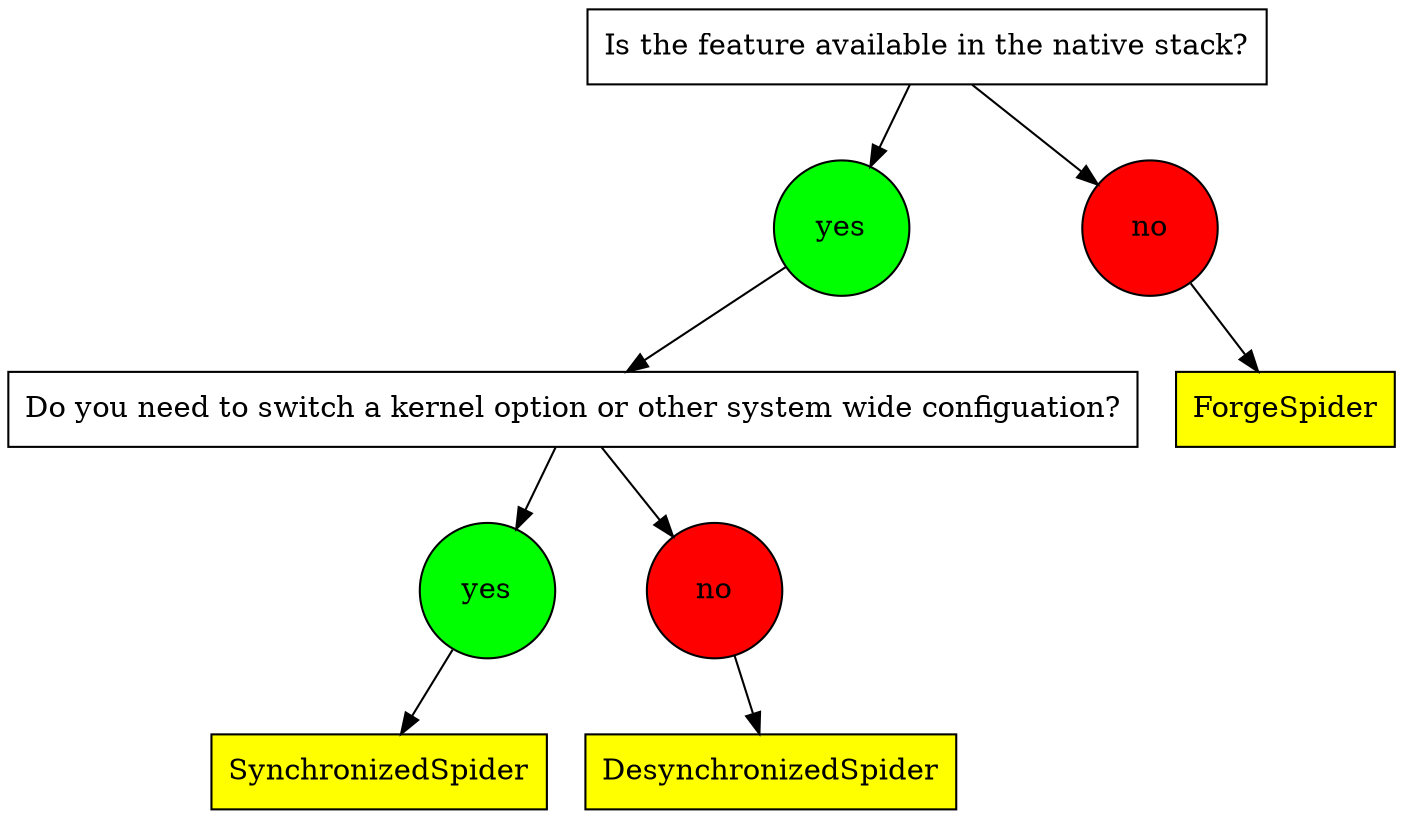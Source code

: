 digraph decide {

node [shape=record;]
nativestack [label="Is the feature available in the native stack?"];
systemwide [label="Do you need to switch a kernel option or other system wide configuation?"];
node [shape=record;fillcolor="yellow"; style="filled"]
sync [label="SynchronizedSpider"];
desync [label="DesynchronizedSpider"];
forge [label="ForgeSpider"];
node [shape=circle, fixedsize=true; width=0.9;label="yes";fillcolor="green";style="filled"];
yes1; yes2;
node [label="no";fillcolor="red"; style="filled"];
no1; no2;

nativestack -> yes1 -> systemwide;
nativestack -> no1 -> forge;
systemwide -> yes2 -> sync;
systemwide -> no2 -> desync;

}
